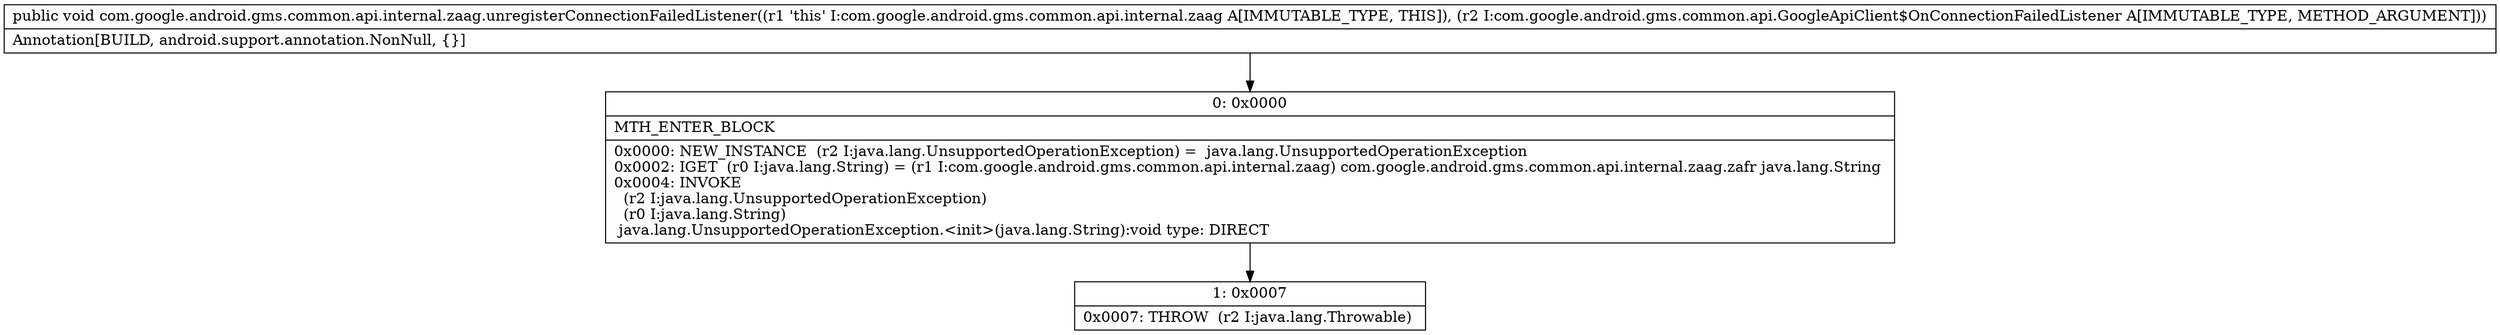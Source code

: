digraph "CFG forcom.google.android.gms.common.api.internal.zaag.unregisterConnectionFailedListener(Lcom\/google\/android\/gms\/common\/api\/GoogleApiClient$OnConnectionFailedListener;)V" {
Node_0 [shape=record,label="{0\:\ 0x0000|MTH_ENTER_BLOCK\l|0x0000: NEW_INSTANCE  (r2 I:java.lang.UnsupportedOperationException) =  java.lang.UnsupportedOperationException \l0x0002: IGET  (r0 I:java.lang.String) = (r1 I:com.google.android.gms.common.api.internal.zaag) com.google.android.gms.common.api.internal.zaag.zafr java.lang.String \l0x0004: INVOKE  \l  (r2 I:java.lang.UnsupportedOperationException)\l  (r0 I:java.lang.String)\l java.lang.UnsupportedOperationException.\<init\>(java.lang.String):void type: DIRECT \l}"];
Node_1 [shape=record,label="{1\:\ 0x0007|0x0007: THROW  (r2 I:java.lang.Throwable) \l}"];
MethodNode[shape=record,label="{public void com.google.android.gms.common.api.internal.zaag.unregisterConnectionFailedListener((r1 'this' I:com.google.android.gms.common.api.internal.zaag A[IMMUTABLE_TYPE, THIS]), (r2 I:com.google.android.gms.common.api.GoogleApiClient$OnConnectionFailedListener A[IMMUTABLE_TYPE, METHOD_ARGUMENT]))  | Annotation[BUILD, android.support.annotation.NonNull, \{\}]\l}"];
MethodNode -> Node_0;
Node_0 -> Node_1;
}

